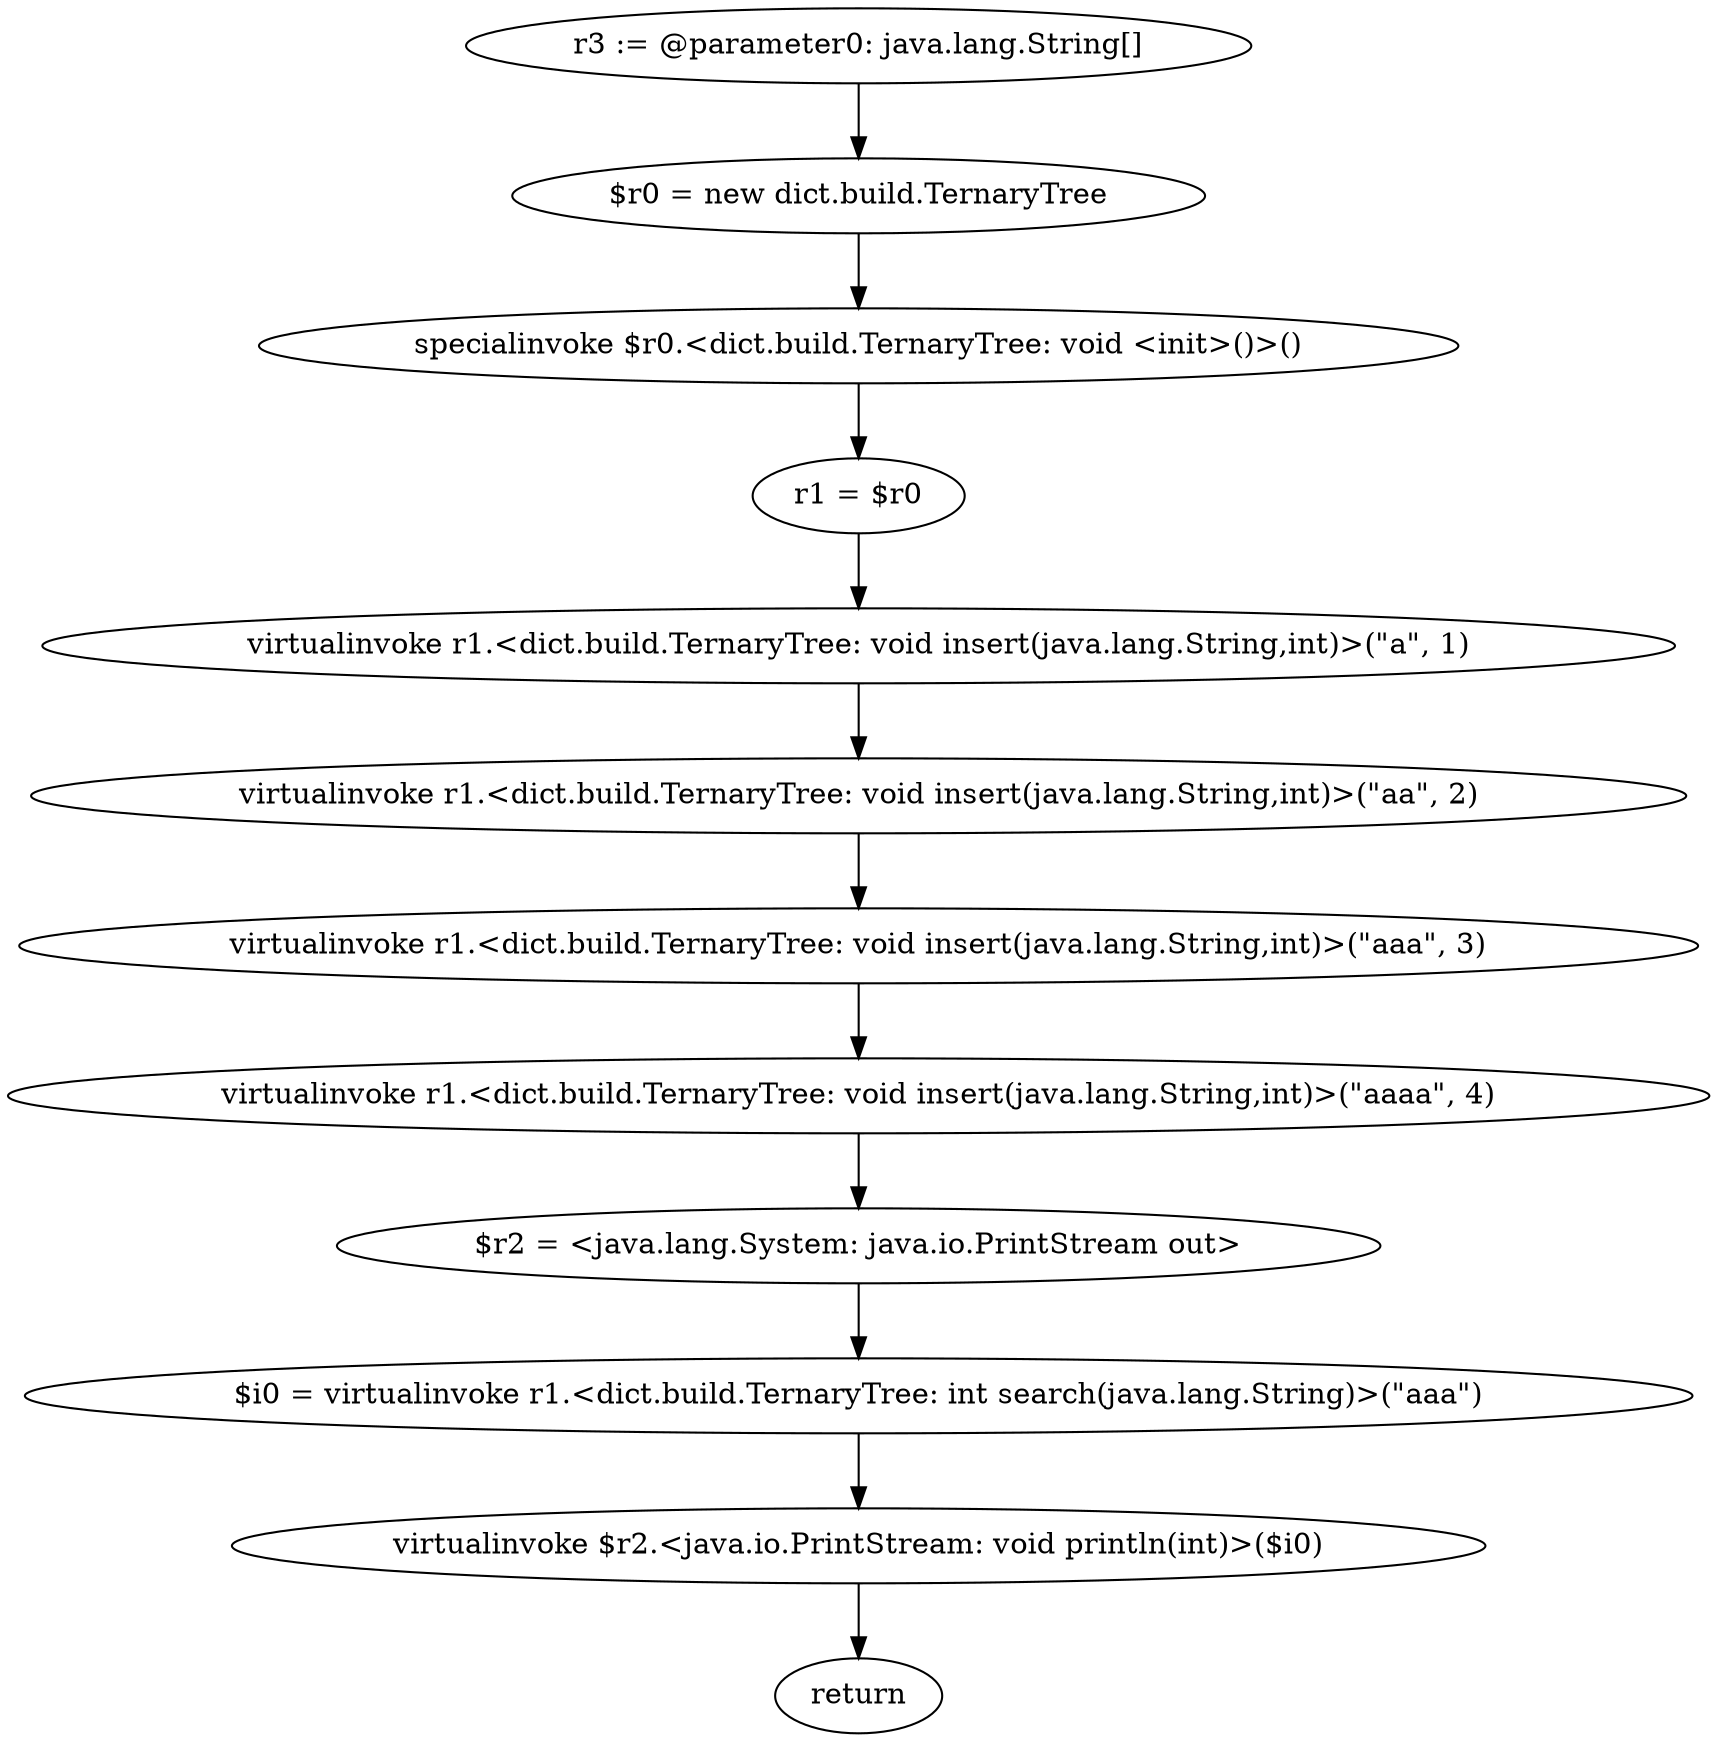 digraph "unitGraph" {
    "r3 := @parameter0: java.lang.String[]"
    "$r0 = new dict.build.TernaryTree"
    "specialinvoke $r0.<dict.build.TernaryTree: void <init>()>()"
    "r1 = $r0"
    "virtualinvoke r1.<dict.build.TernaryTree: void insert(java.lang.String,int)>(\"a\", 1)"
    "virtualinvoke r1.<dict.build.TernaryTree: void insert(java.lang.String,int)>(\"aa\", 2)"
    "virtualinvoke r1.<dict.build.TernaryTree: void insert(java.lang.String,int)>(\"aaa\", 3)"
    "virtualinvoke r1.<dict.build.TernaryTree: void insert(java.lang.String,int)>(\"aaaa\", 4)"
    "$r2 = <java.lang.System: java.io.PrintStream out>"
    "$i0 = virtualinvoke r1.<dict.build.TernaryTree: int search(java.lang.String)>(\"aaa\")"
    "virtualinvoke $r2.<java.io.PrintStream: void println(int)>($i0)"
    "return"
    "r3 := @parameter0: java.lang.String[]"->"$r0 = new dict.build.TernaryTree";
    "$r0 = new dict.build.TernaryTree"->"specialinvoke $r0.<dict.build.TernaryTree: void <init>()>()";
    "specialinvoke $r0.<dict.build.TernaryTree: void <init>()>()"->"r1 = $r0";
    "r1 = $r0"->"virtualinvoke r1.<dict.build.TernaryTree: void insert(java.lang.String,int)>(\"a\", 1)";
    "virtualinvoke r1.<dict.build.TernaryTree: void insert(java.lang.String,int)>(\"a\", 1)"->"virtualinvoke r1.<dict.build.TernaryTree: void insert(java.lang.String,int)>(\"aa\", 2)";
    "virtualinvoke r1.<dict.build.TernaryTree: void insert(java.lang.String,int)>(\"aa\", 2)"->"virtualinvoke r1.<dict.build.TernaryTree: void insert(java.lang.String,int)>(\"aaa\", 3)";
    "virtualinvoke r1.<dict.build.TernaryTree: void insert(java.lang.String,int)>(\"aaa\", 3)"->"virtualinvoke r1.<dict.build.TernaryTree: void insert(java.lang.String,int)>(\"aaaa\", 4)";
    "virtualinvoke r1.<dict.build.TernaryTree: void insert(java.lang.String,int)>(\"aaaa\", 4)"->"$r2 = <java.lang.System: java.io.PrintStream out>";
    "$r2 = <java.lang.System: java.io.PrintStream out>"->"$i0 = virtualinvoke r1.<dict.build.TernaryTree: int search(java.lang.String)>(\"aaa\")";
    "$i0 = virtualinvoke r1.<dict.build.TernaryTree: int search(java.lang.String)>(\"aaa\")"->"virtualinvoke $r2.<java.io.PrintStream: void println(int)>($i0)";
    "virtualinvoke $r2.<java.io.PrintStream: void println(int)>($i0)"->"return";
}
